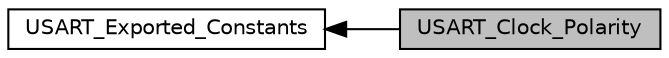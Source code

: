 digraph "USART_Clock_Polarity"
{
  edge [fontname="Helvetica",fontsize="10",labelfontname="Helvetica",labelfontsize="10"];
  node [fontname="Helvetica",fontsize="10",shape=record];
  rankdir=LR;
  Node0 [label="USART_Clock_Polarity",height=0.2,width=0.4,color="black", fillcolor="grey75", style="filled", fontcolor="black"];
  Node1 [label="USART_Exported_Constants",height=0.2,width=0.4,color="black", fillcolor="white", style="filled",URL="$group___u_s_a_r_t___exported___constants.html"];
  Node1->Node0 [shape=plaintext, dir="back", style="solid"];
}
